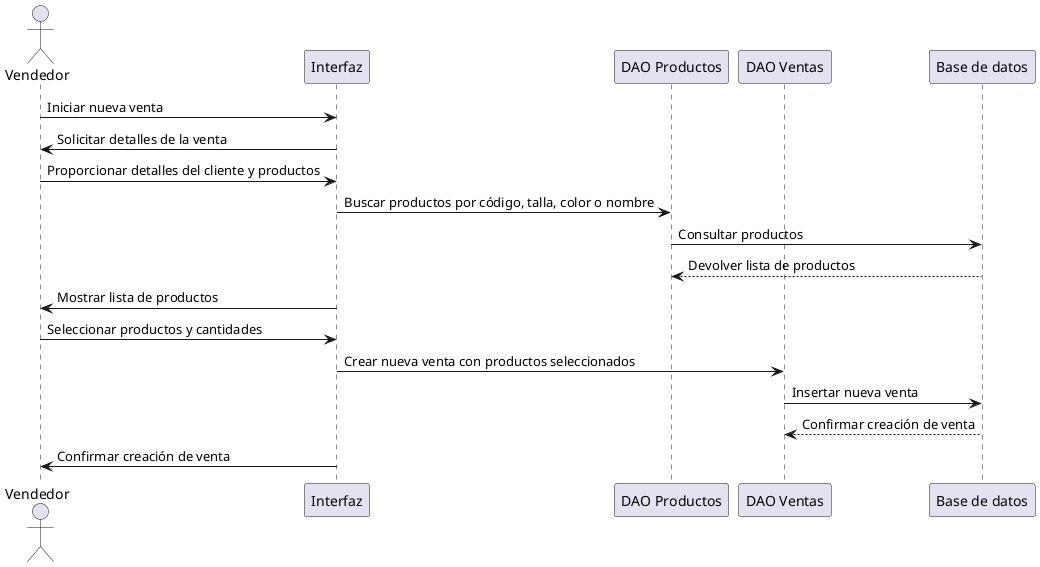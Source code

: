 @startuml crear venta

actor Vendedor

participant "Interfaz" as UI
participant "DAO Productos" as DAOP
participant "DAO Ventas" as DAOV
participant "Base de datos" as BD

Vendedor -> UI: Iniciar nueva venta
UI -> Vendedor: Solicitar detalles de la venta
Vendedor -> UI: Proporcionar detalles del cliente y productos
UI -> DAOP: Buscar productos por código, talla, color o nombre
DAOP -> BD: Consultar productos
BD --> DAOP: Devolver lista de productos
UI -> Vendedor: Mostrar lista de productos
Vendedor -> UI: Seleccionar productos y cantidades
UI -> DAOV: Crear nueva venta con productos seleccionados
DAOV -> BD: Insertar nueva venta
BD --> DAOV: Confirmar creación de venta
UI -> Vendedor: Confirmar creación de venta

@enduml